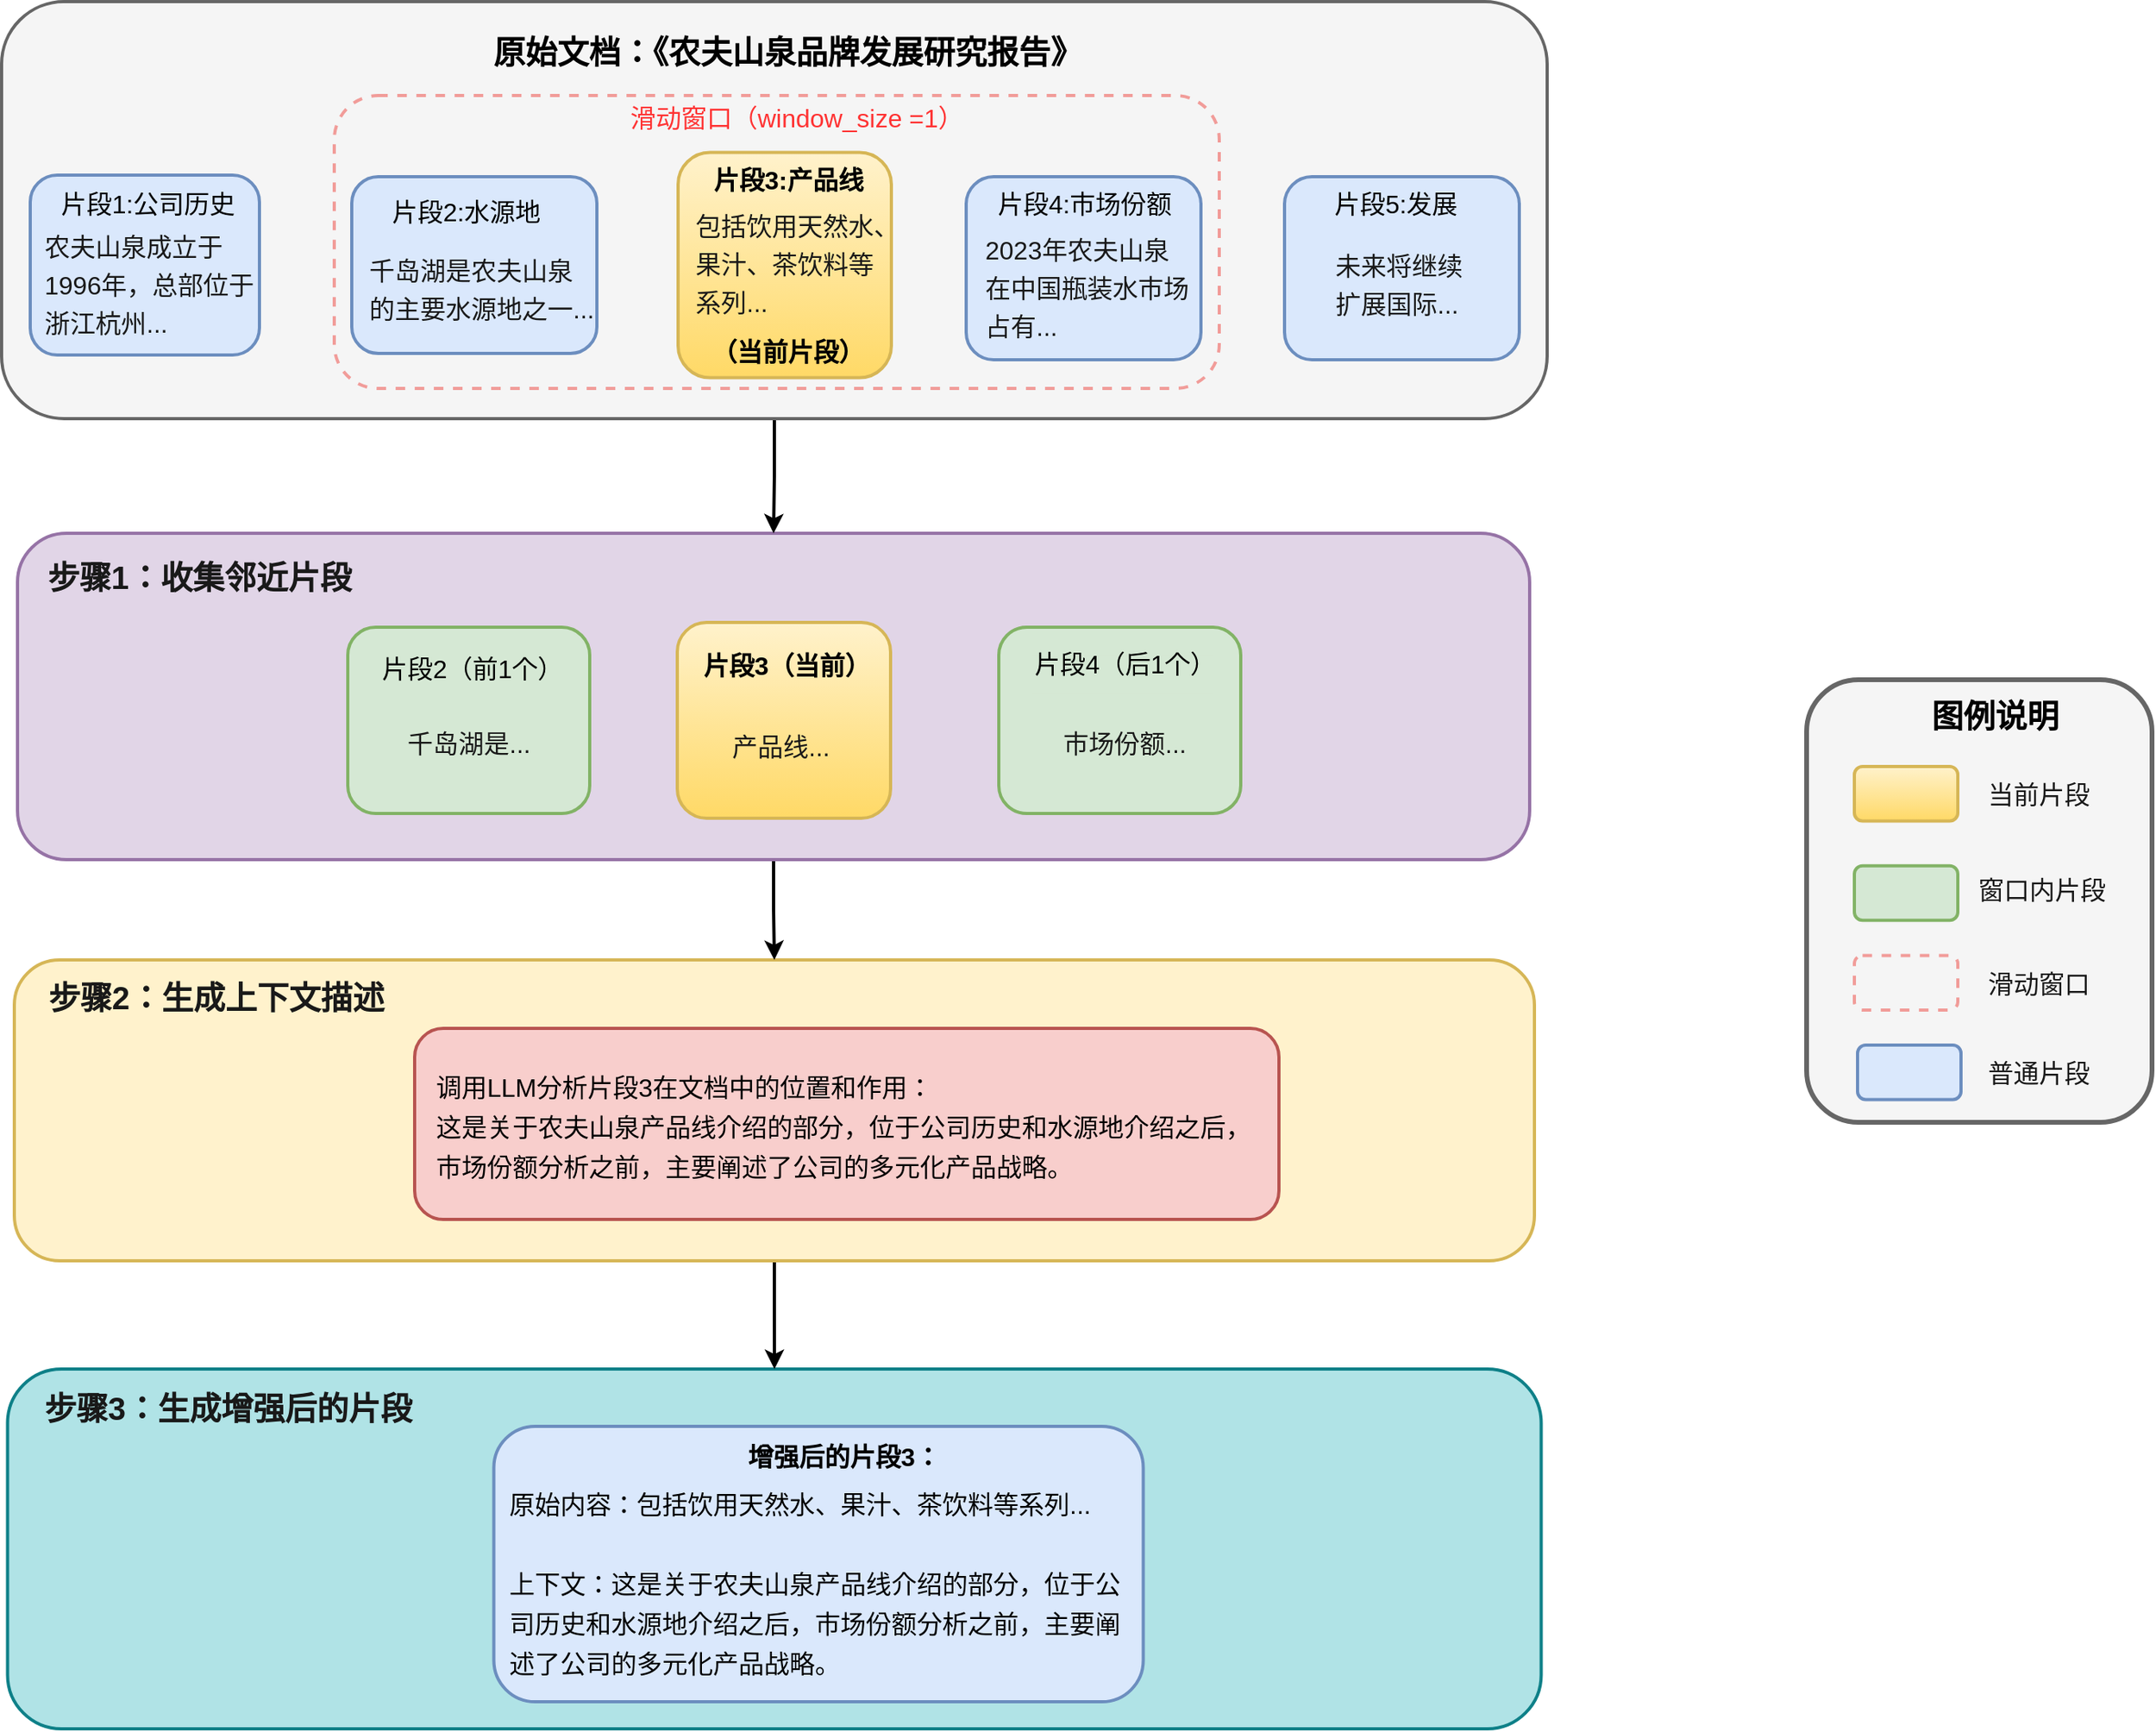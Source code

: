 <mxfile version="28.2.0">
  <diagram name="Page-1" id="fU05geMhdsVDjb5OYTvc">
    <mxGraphModel dx="1852" dy="969" grid="0" gridSize="10" guides="1" tooltips="1" connect="1" arrows="1" fold="1" page="0" pageScale="1" pageWidth="850" pageHeight="1100" math="0" shadow="0">
      <root>
        <mxCell id="0" />
        <mxCell id="1" parent="0" />
        <mxCell id="OnfYdnbRDw-gH4hWLcBK-36" value="" style="rounded=1;whiteSpace=wrap;html=1;fillColor=#b0e3e6;strokeColor=#0e8088;strokeWidth=2;" vertex="1" parent="1">
          <mxGeometry x="-35.25" y="915" width="963.5" height="226" as="geometry" />
        </mxCell>
        <mxCell id="OnfYdnbRDw-gH4hWLcBK-37" style="edgeStyle=orthogonalEdgeStyle;rounded=0;orthogonalLoop=1;jettySize=auto;html=1;exitX=0.5;exitY=1;exitDx=0;exitDy=0;strokeWidth=2;" edge="1" parent="1" source="OnfYdnbRDw-gH4hWLcBK-33" target="OnfYdnbRDw-gH4hWLcBK-36">
          <mxGeometry relative="1" as="geometry" />
        </mxCell>
        <mxCell id="OnfYdnbRDw-gH4hWLcBK-33" value="" style="rounded=1;whiteSpace=wrap;html=1;fillColor=#fff2cc;strokeColor=#d6b656;strokeWidth=2;" vertex="1" parent="1">
          <mxGeometry x="-31" y="658" width="955" height="189" as="geometry" />
        </mxCell>
        <mxCell id="OnfYdnbRDw-gH4hWLcBK-35" style="edgeStyle=orthogonalEdgeStyle;rounded=0;orthogonalLoop=1;jettySize=auto;html=1;exitX=0.5;exitY=1;exitDx=0;exitDy=0;strokeWidth=2;" edge="1" parent="1" source="OnfYdnbRDw-gH4hWLcBK-30" target="OnfYdnbRDw-gH4hWLcBK-33">
          <mxGeometry relative="1" as="geometry" />
        </mxCell>
        <mxCell id="OnfYdnbRDw-gH4hWLcBK-30" value="" style="rounded=1;whiteSpace=wrap;html=1;fillColor=#e1d5e7;strokeColor=#9673a6;strokeWidth=2;" vertex="1" parent="1">
          <mxGeometry x="-29" y="390" width="950" height="205" as="geometry" />
        </mxCell>
        <mxCell id="OnfYdnbRDw-gH4hWLcBK-32" style="edgeStyle=orthogonalEdgeStyle;rounded=0;orthogonalLoop=1;jettySize=auto;html=1;exitX=0.5;exitY=1;exitDx=0;exitDy=0;strokeWidth=2;" edge="1" parent="1" source="OnfYdnbRDw-gH4hWLcBK-26" target="OnfYdnbRDw-gH4hWLcBK-30">
          <mxGeometry relative="1" as="geometry" />
        </mxCell>
        <mxCell id="OnfYdnbRDw-gH4hWLcBK-26" value="" style="rounded=1;whiteSpace=wrap;html=1;fillColor=#f5f5f5;fontColor=#333333;strokeColor=#666666;strokeWidth=2;" vertex="1" parent="1">
          <mxGeometry x="-39" y="56" width="971" height="262" as="geometry" />
        </mxCell>
        <mxCell id="OnfYdnbRDw-gH4hWLcBK-23" value="" style="rounded=1;whiteSpace=wrap;html=1;dashed=1;strokeWidth=2;strokeColor=#F19C99;fillColor=none;" vertex="1" parent="1">
          <mxGeometry x="170" y="115" width="556" height="184" as="geometry" />
        </mxCell>
        <mxCell id="OnfYdnbRDw-gH4hWLcBK-7" value="" style="rounded=1;whiteSpace=wrap;html=1;strokeWidth=2;fillColor=#dae8fc;strokeColor=#6c8ebf;" vertex="1" parent="1">
          <mxGeometry x="767" y="166" width="147.5" height="115" as="geometry" />
        </mxCell>
        <mxCell id="OnfYdnbRDw-gH4hWLcBK-6" value="" style="rounded=1;whiteSpace=wrap;html=1;strokeWidth=2;fillColor=#dae8fc;strokeColor=#6c8ebf;" vertex="1" parent="1">
          <mxGeometry x="567" y="166" width="147.5" height="115" as="geometry" />
        </mxCell>
        <mxCell id="OnfYdnbRDw-gH4hWLcBK-5" value="" style="rounded=1;whiteSpace=wrap;html=1;strokeWidth=2;fillColor=#fff2cc;strokeColor=#d6b656;gradientColor=#ffd966;" vertex="1" parent="1">
          <mxGeometry x="386" y="150.75" width="134" height="141.5" as="geometry" />
        </mxCell>
        <mxCell id="OnfYdnbRDw-gH4hWLcBK-4" value="" style="rounded=1;whiteSpace=wrap;html=1;strokeWidth=2;fillColor=#dae8fc;strokeColor=#6c8ebf;" vertex="1" parent="1">
          <mxGeometry x="181" y="166" width="154" height="111" as="geometry" />
        </mxCell>
        <mxCell id="OnfYdnbRDw-gH4hWLcBK-3" value="" style="rounded=1;whiteSpace=wrap;html=1;strokeWidth=2;fillColor=#dae8fc;strokeColor=#6c8ebf;" vertex="1" parent="1">
          <mxGeometry x="-21" y="165" width="144" height="113" as="geometry" />
        </mxCell>
        <mxCell id="0KO5zPI1rOB74gBpKULq-1" value="&lt;font style=&quot;font-size: 16px;&quot;&gt;片段1:公司历史&lt;/font&gt;&lt;div&gt;&lt;br&gt;&lt;/div&gt;" style="text;html=1;align=center;verticalAlign=middle;whiteSpace=wrap;rounded=0;" parent="1" vertex="1">
          <mxGeometry x="-9" y="181.5" width="124" height="16" as="geometry" />
        </mxCell>
        <mxCell id="0KO5zPI1rOB74gBpKULq-2" value="&lt;div style=&quot;font-size: 16px; line-height: 24px; white-space: pre;&quot;&gt;&lt;span&gt;&lt;font face=&quot;Helvetica&quot; style=&quot;color: rgb(25, 25, 25);&quot;&gt;农夫山泉成立于&lt;/font&gt;&lt;/span&gt;&lt;/div&gt;&lt;div style=&quot;font-size: 16px; line-height: 24px; white-space: pre;&quot;&gt;&lt;span&gt;&lt;font face=&quot;Helvetica&quot; style=&quot;color: rgb(25, 25, 25);&quot;&gt;1996年，总部位于&lt;/font&gt;&lt;/span&gt;&lt;/div&gt;&lt;div style=&quot;font-size: 16px; line-height: 24px; white-space: pre;&quot;&gt;&lt;span&gt;&lt;font face=&quot;Helvetica&quot; style=&quot;color: rgb(25, 25, 25);&quot;&gt;浙江杭州...&lt;/font&gt;&lt;/span&gt;&lt;/div&gt;" style="text;html=1;align=left;verticalAlign=middle;whiteSpace=wrap;rounded=0;" parent="1" vertex="1">
          <mxGeometry x="-14.5" y="199.5" width="121" height="69" as="geometry" />
        </mxCell>
        <mxCell id="0KO5zPI1rOB74gBpKULq-3" value="&lt;font style=&quot;font-size: 16px;&quot;&gt;片段2:水源地&lt;/font&gt;&lt;div&gt;&lt;br&gt;&lt;/div&gt;" style="text;html=1;align=center;verticalAlign=middle;whiteSpace=wrap;rounded=0;" parent="1" vertex="1">
          <mxGeometry x="193" y="182" width="120" height="25" as="geometry" />
        </mxCell>
        <mxCell id="0KO5zPI1rOB74gBpKULq-4" value="&lt;div style=&quot;font-size: 16px; line-height: 24px; white-space: pre;&quot;&gt;&lt;div style=&quot;line-height: 24px;&quot;&gt;&lt;span&gt;&lt;font face=&quot;Helvetica&quot; style=&quot;color: rgb(25, 25, 25);&quot;&gt;千岛湖是农夫山泉&lt;/font&gt;&lt;/span&gt;&lt;/div&gt;&lt;div style=&quot;line-height: 24px;&quot;&gt;&lt;span&gt;&lt;font face=&quot;Helvetica&quot; style=&quot;color: rgb(25, 25, 25);&quot;&gt;的主要水源地之一...&lt;/font&gt;&lt;/span&gt;&lt;/div&gt;&lt;/div&gt;" style="text;html=1;align=left;verticalAlign=middle;whiteSpace=wrap;rounded=0;" parent="1" vertex="1">
          <mxGeometry x="189.5" y="207" width="137" height="59" as="geometry" />
        </mxCell>
        <mxCell id="0KO5zPI1rOB74gBpKULq-5" value="&lt;font style=&quot;font-size: 16px;&quot;&gt;&lt;b&gt;片段3:产品线&lt;/b&gt;&lt;/font&gt;&lt;div&gt;&lt;br&gt;&lt;/div&gt;" style="text;html=1;align=center;verticalAlign=middle;whiteSpace=wrap;rounded=0;" parent="1" vertex="1">
          <mxGeometry x="398.5" y="163.25" width="113" height="23.5" as="geometry" />
        </mxCell>
        <mxCell id="0KO5zPI1rOB74gBpKULq-6" value="&lt;div style=&quot;font-size: 16px; line-height: 24px; white-space: pre;&quot;&gt;&lt;div style=&quot;line-height: 24px;&quot;&gt;&lt;div style=&quot;line-height: 24px;&quot;&gt;&lt;font style=&quot;color: rgb(25, 25, 25);&quot; face=&quot;Helvetica&quot;&gt;包括饮用天然水、&lt;/font&gt;&lt;/div&gt;&lt;div style=&quot;line-height: 24px;&quot;&gt;&lt;font style=&quot;color: rgb(25, 25, 25);&quot; face=&quot;Helvetica&quot;&gt;果汁、茶饮料等&lt;/font&gt;&lt;/div&gt;&lt;div style=&quot;line-height: 24px;&quot;&gt;&lt;font style=&quot;color: rgb(25, 25, 25);&quot; face=&quot;Helvetica&quot;&gt;系列...&lt;/font&gt;&lt;/div&gt;&lt;/div&gt;&lt;/div&gt;" style="text;html=1;align=left;verticalAlign=middle;whiteSpace=wrap;rounded=0;" parent="1" vertex="1">
          <mxGeometry x="394.5" y="186.75" width="117" height="68.5" as="geometry" />
        </mxCell>
        <mxCell id="0KO5zPI1rOB74gBpKULq-7" value="&lt;font style=&quot;font-size: 16px;&quot;&gt;片段4:市场份额&lt;/font&gt;&lt;div&gt;&lt;br&gt;&lt;/div&gt;" style="text;html=1;align=center;verticalAlign=middle;whiteSpace=wrap;rounded=0;" parent="1" vertex="1">
          <mxGeometry x="580.5" y="179" width="120.5" height="21" as="geometry" />
        </mxCell>
        <mxCell id="0KO5zPI1rOB74gBpKULq-8" value="&lt;div style=&quot;font-size: 16px; line-height: 24px; white-space: pre;&quot;&gt;&lt;div style=&quot;line-height: 24px;&quot;&gt;&lt;div style=&quot;line-height: 24px;&quot;&gt;&lt;div style=&quot;line-height: 24px;&quot;&gt;&lt;span&gt;&lt;font face=&quot;Helvetica&quot; style=&quot;color: rgb(25, 25, 25);&quot;&gt;2023年农夫山泉&lt;/font&gt;&lt;/span&gt;&lt;/div&gt;&lt;div style=&quot;line-height: 24px;&quot;&gt;&lt;span&gt;&lt;font face=&quot;Helvetica&quot; style=&quot;color: rgb(25, 25, 25);&quot;&gt;在中国瓶装水市场&lt;/font&gt;&lt;/span&gt;&lt;/div&gt;&lt;div style=&quot;line-height: 24px;&quot;&gt;&lt;span&gt;&lt;font face=&quot;Helvetica&quot; style=&quot;color: rgb(25, 25, 25);&quot;&gt;占有...&lt;/font&gt;&lt;/span&gt;&lt;/div&gt;&lt;/div&gt;&lt;/div&gt;&lt;/div&gt;" style="text;html=1;align=left;verticalAlign=middle;whiteSpace=wrap;rounded=0;" parent="1" vertex="1">
          <mxGeometry x="576.5" y="199.5" width="129.5" height="73.5" as="geometry" />
        </mxCell>
        <mxCell id="0KO5zPI1rOB74gBpKULq-9" value="&lt;font style=&quot;font-size: 16px;&quot;&gt;片段5:发展&lt;/font&gt;&lt;div&gt;&lt;br&gt;&lt;/div&gt;" style="text;html=1;align=center;verticalAlign=middle;whiteSpace=wrap;rounded=0;" parent="1" vertex="1">
          <mxGeometry x="779.75" y="175.75" width="114.25" height="27.5" as="geometry" />
        </mxCell>
        <mxCell id="0KO5zPI1rOB74gBpKULq-10" value="&lt;div style=&quot;font-size: 16px; line-height: 24px; white-space: pre;&quot;&gt;&lt;div style=&quot;line-height: 24px;&quot;&gt;&lt;div style=&quot;line-height: 24px;&quot;&gt;&lt;div style=&quot;line-height: 24px;&quot;&gt;&lt;div style=&quot;line-height: 24px;&quot;&gt;&lt;font style=&quot;color: rgb(25, 25, 25);&quot; face=&quot;Helvetica&quot;&gt;未来将继续&lt;/font&gt;&lt;/div&gt;&lt;div style=&quot;line-height: 24px;&quot;&gt;&lt;font style=&quot;color: rgb(25, 25, 25);&quot; face=&quot;Helvetica&quot;&gt;扩展国际...&lt;/font&gt;&lt;/div&gt;&lt;/div&gt;&lt;/div&gt;&lt;/div&gt;&lt;/div&gt;" style="text;html=1;align=left;verticalAlign=middle;whiteSpace=wrap;rounded=0;" parent="1" vertex="1">
          <mxGeometry x="796.75" y="206" width="88" height="56" as="geometry" />
        </mxCell>
        <mxCell id="0KO5zPI1rOB74gBpKULq-11" value="&lt;div&gt;&lt;div style=&quot;line-height: 24px; white-space: pre;&quot;&gt;&lt;font face=&quot;Helvetica&quot; style=&quot;color: rgb(25, 25, 25); font-size: 20px;&quot;&gt;&lt;b style=&quot;&quot;&gt;步骤1：收集邻近片段&lt;/b&gt;&lt;/font&gt;&lt;/div&gt;&lt;/div&gt;" style="text;html=1;align=center;verticalAlign=middle;whiteSpace=wrap;rounded=0;" parent="1" vertex="1">
          <mxGeometry x="-17.5" y="401" width="204.5" height="36" as="geometry" />
        </mxCell>
        <mxCell id="0KO5zPI1rOB74gBpKULq-12" value="&lt;div style=&quot;line-height: 24px;&quot;&gt;&lt;font style=&quot;font-size: 20px;&quot; color=&quot;#191919&quot;&gt;&lt;span style=&quot;white-space: pre;&quot;&gt;&lt;b style=&quot;&quot;&gt;步骤2：生成上下文描述&lt;/b&gt;&lt;/span&gt;&lt;/font&gt;&lt;/div&gt;" style="text;html=1;align=center;verticalAlign=middle;whiteSpace=wrap;rounded=0;" parent="1" vertex="1">
          <mxGeometry x="-14" y="665" width="220" height="36" as="geometry" />
        </mxCell>
        <mxCell id="0KO5zPI1rOB74gBpKULq-13" value="&lt;div style=&quot;line-height: 24px;&quot;&gt;&lt;font style=&quot;font-size: 20px;&quot; color=&quot;#191919&quot;&gt;&lt;span style=&quot;white-space: pre;&quot;&gt;&lt;b style=&quot;&quot;&gt;步骤3：生成增强后的片段&lt;/b&gt;&lt;/span&gt;&lt;/font&gt;&lt;/div&gt;" style="text;html=1;align=center;verticalAlign=middle;whiteSpace=wrap;rounded=0;" parent="1" vertex="1">
          <mxGeometry x="-20.75" y="919" width="249" height="44" as="geometry" />
        </mxCell>
        <mxCell id="OnfYdnbRDw-gH4hWLcBK-2" value="&lt;font style=&quot;font-size: 20px;&quot;&gt;&lt;b&gt;原始文档：《农夫山泉品牌发展研究报告》&lt;/b&gt;&lt;/font&gt;" style="text;html=1;align=center;verticalAlign=middle;whiteSpace=wrap;rounded=0;" vertex="1" parent="1">
          <mxGeometry x="269" y="72" width="372" height="30" as="geometry" />
        </mxCell>
        <mxCell id="OnfYdnbRDw-gH4hWLcBK-8" value="" style="rounded=1;whiteSpace=wrap;html=1;strokeWidth=2;fillColor=#d5e8d4;strokeColor=#82b366;" vertex="1" parent="1">
          <mxGeometry x="178.5" y="449" width="152" height="117" as="geometry" />
        </mxCell>
        <mxCell id="OnfYdnbRDw-gH4hWLcBK-9" value="&lt;font style=&quot;font-size: 16px;&quot;&gt;片段2（前1个）&lt;/font&gt;&lt;div&gt;&lt;br&gt;&lt;/div&gt;" style="text;html=1;align=center;verticalAlign=middle;whiteSpace=wrap;rounded=0;fillColor=#d5e8d4;strokeColor=none;" vertex="1" parent="1">
          <mxGeometry x="199.25" y="471" width="113" height="21" as="geometry" />
        </mxCell>
        <mxCell id="OnfYdnbRDw-gH4hWLcBK-10" value="&lt;div style=&quot;font-size: 16px; line-height: 24px; white-space: pre;&quot;&gt;&lt;div style=&quot;line-height: 24px;&quot;&gt;&lt;span&gt;&lt;font face=&quot;Helvetica&quot; style=&quot;color: rgb(25, 25, 25);&quot;&gt;千岛湖是&lt;/font&gt;&lt;/span&gt;&lt;span style=&quot;color: light-dark(rgb(25, 25, 25), rgb(216, 216, 216)); background-color: transparent;&quot;&gt;...&lt;/span&gt;&lt;/div&gt;&lt;/div&gt;" style="text;html=1;align=left;verticalAlign=middle;whiteSpace=wrap;rounded=0;fillColor=#d5e8d4;strokeColor=none;" vertex="1" parent="1">
          <mxGeometry x="213.5" y="495" width="78.75" height="53" as="geometry" />
        </mxCell>
        <mxCell id="OnfYdnbRDw-gH4hWLcBK-11" value="" style="rounded=1;whiteSpace=wrap;html=1;strokeWidth=2;fillColor=#fff2cc;strokeColor=#d6b656;gradientColor=#ffd966;" vertex="1" parent="1">
          <mxGeometry x="385.5" y="446" width="134" height="123" as="geometry" />
        </mxCell>
        <mxCell id="OnfYdnbRDw-gH4hWLcBK-12" value="&lt;font style=&quot;font-size: 16px;&quot;&gt;&lt;b&gt;片段3（当前）&lt;/b&gt;&lt;/font&gt;&lt;div&gt;&lt;br&gt;&lt;/div&gt;" style="text;html=1;align=center;verticalAlign=middle;whiteSpace=wrap;rounded=0;" vertex="1" parent="1">
          <mxGeometry x="400.75" y="466" width="103.5" height="27.5" as="geometry" />
        </mxCell>
        <mxCell id="OnfYdnbRDw-gH4hWLcBK-13" value="&lt;div style=&quot;font-size: 16px; line-height: 24px; white-space: pre;&quot;&gt;&lt;div style=&quot;line-height: 24px;&quot;&gt;&lt;div style=&quot;line-height: 24px;&quot;&gt;&lt;font color=&quot;#191919&quot;&gt;产品线...&lt;/font&gt;&lt;/div&gt;&lt;/div&gt;&lt;/div&gt;" style="text;html=1;align=left;verticalAlign=middle;whiteSpace=wrap;rounded=0;" vertex="1" parent="1">
          <mxGeometry x="418" y="493.5" width="69" height="60" as="geometry" />
        </mxCell>
        <mxCell id="OnfYdnbRDw-gH4hWLcBK-14" value="" style="rounded=1;whiteSpace=wrap;html=1;strokeWidth=2;fillColor=#d5e8d4;strokeColor=#82b366;" vertex="1" parent="1">
          <mxGeometry x="587.5" y="449" width="152" height="117" as="geometry" />
        </mxCell>
        <mxCell id="OnfYdnbRDw-gH4hWLcBK-15" value="&lt;font style=&quot;font-size: 16px;&quot;&gt;片段4（后1个）&lt;/font&gt;&lt;div&gt;&lt;br&gt;&lt;/div&gt;" style="text;html=1;align=center;verticalAlign=middle;whiteSpace=wrap;rounded=0;fillColor=#d5e8d4;strokeColor=none;" vertex="1" parent="1">
          <mxGeometry x="608.5" y="467.25" width="114" height="23" as="geometry" />
        </mxCell>
        <mxCell id="OnfYdnbRDw-gH4hWLcBK-16" value="&lt;div style=&quot;font-size: 16px; line-height: 24px; white-space: pre;&quot;&gt;&lt;div style=&quot;line-height: 24px;&quot;&gt;&lt;span style=&quot;color: light-dark(rgb(25, 25, 25), rgb(216, 216, 216)); background-color: transparent;&quot;&gt;市场份额...&lt;/span&gt;&lt;/div&gt;&lt;/div&gt;" style="text;html=1;align=left;verticalAlign=middle;whiteSpace=wrap;rounded=0;fillColor=#d5e8d4;strokeColor=none;" vertex="1" parent="1">
          <mxGeometry x="626" y="497" width="75" height="49" as="geometry" />
        </mxCell>
        <mxCell id="OnfYdnbRDw-gH4hWLcBK-17" value="" style="rounded=1;whiteSpace=wrap;html=1;strokeWidth=2;fillColor=#f8cecc;strokeColor=#b85450;" vertex="1" parent="1">
          <mxGeometry x="220.5" y="701" width="543" height="120" as="geometry" />
        </mxCell>
        <mxCell id="OnfYdnbRDw-gH4hWLcBK-19" value="&lt;div style=&quot;line-height: 24px;&quot;&gt;&lt;div style=&quot;line-height: 24px;&quot;&gt;&lt;span style=&quot;font-size: 16px; white-space: pre;&quot;&gt;调用LLM分析片段3在文档中的位置和作用：&lt;/span&gt;&lt;/div&gt;&lt;div style=&quot;line-height: 24px;&quot;&gt;&lt;span style=&quot;font-size: 16px; white-space: pre;&quot;&gt;这是关于农夫山泉产品线介绍的部分，位于公司历史和水源地介绍之后，&lt;/span&gt;&lt;/div&gt;&lt;div style=&quot;line-height: 24px;&quot;&gt;&lt;span style=&quot;font-size: 16px; white-space: pre;&quot;&gt;市场份额分析之前，主要阐述了公司的多元化产品战略。&lt;/span&gt;&lt;/div&gt;&lt;/div&gt;" style="text;html=1;align=left;verticalAlign=middle;whiteSpace=wrap;rounded=0;fillColor=none;strokeColor=none;" vertex="1" parent="1">
          <mxGeometry x="231.5" y="715" width="521" height="98" as="geometry" />
        </mxCell>
        <mxCell id="OnfYdnbRDw-gH4hWLcBK-20" value="" style="rounded=1;whiteSpace=wrap;html=1;strokeWidth=2;fillColor=#dae8fc;strokeColor=#6c8ebf;" vertex="1" parent="1">
          <mxGeometry x="270.25" y="951" width="408" height="173" as="geometry" />
        </mxCell>
        <mxCell id="OnfYdnbRDw-gH4hWLcBK-21" value="&lt;div style=&quot;line-height: 24px;&quot;&gt;&lt;div style=&quot;line-height: 24px;&quot;&gt;&lt;span style=&quot;font-size: 16px; white-space: pre;&quot;&gt;&lt;b&gt;增强后的片段3：&lt;/b&gt;&lt;/span&gt;&lt;/div&gt;&lt;/div&gt;" style="text;html=1;align=left;verticalAlign=middle;whiteSpace=wrap;rounded=0;fillColor=none;strokeColor=none;" vertex="1" parent="1">
          <mxGeometry x="428.38" y="954" width="114.75" height="34" as="geometry" />
        </mxCell>
        <mxCell id="OnfYdnbRDw-gH4hWLcBK-22" value="&lt;div style=&quot;line-height: 24px;&quot;&gt;&lt;div style=&quot;line-height: 24px;&quot;&gt;&lt;span style=&quot;white-space: pre;&quot;&gt;&lt;font style=&quot;font-size: 16px;&quot;&gt;原始内容：包括饮用天然水、果汁、茶饮料等系列...&lt;/font&gt;&lt;/span&gt;&lt;/div&gt;&lt;div style=&quot;line-height: 24px;&quot;&gt;&lt;span style=&quot;white-space: pre;&quot;&gt;&lt;font style=&quot;font-size: 16px;&quot;&gt;&lt;br&gt;&lt;/font&gt;&lt;/span&gt;&lt;/div&gt;&lt;div style=&quot;line-height: 24px;&quot;&gt;&lt;font style=&quot;font-size: 16px;&quot;&gt;上下文：这是关于农夫山泉产品线介绍的部分，位于公司历史和水源地介绍之后，市场份额分析之前，主要阐述了公司的多元化产品战略。&lt;/font&gt;&lt;/div&gt;&lt;/div&gt;" style="text;html=1;align=left;verticalAlign=middle;whiteSpace=wrap;rounded=0;fillColor=none;strokeColor=none;" vertex="1" parent="1">
          <mxGeometry x="278" y="993" width="385.5" height="116" as="geometry" />
        </mxCell>
        <mxCell id="OnfYdnbRDw-gH4hWLcBK-24" value="&lt;div style=&quot;font-size: 16px; line-height: 24px; white-space: pre;&quot;&gt;&lt;div style=&quot;line-height: 24px;&quot;&gt;&lt;font style=&quot;color: rgb(255, 51, 51);&quot;&gt;滑动窗口（window_size =1）&lt;/font&gt;&lt;/div&gt;&lt;/div&gt;" style="text;html=1;align=left;verticalAlign=middle;whiteSpace=wrap;rounded=0;" vertex="1" parent="1">
          <mxGeometry x="354.25" y="118" width="204.5" height="22" as="geometry" />
        </mxCell>
        <mxCell id="OnfYdnbRDw-gH4hWLcBK-25" value="&lt;div&gt;&lt;span style=&quot;font-size: 16px;&quot;&gt;&lt;b&gt;（当前片段）&lt;/b&gt;&lt;/span&gt;&lt;/div&gt;" style="text;html=1;align=center;verticalAlign=middle;whiteSpace=wrap;rounded=0;" vertex="1" parent="1">
          <mxGeometry x="406" y="266.75" width="94" height="19" as="geometry" />
        </mxCell>
        <mxCell id="OnfYdnbRDw-gH4hWLcBK-38" value="" style="rounded=1;whiteSpace=wrap;html=1;fillColor=#f5f5f5;fontColor=#333333;strokeColor=#666666;strokeWidth=3;" vertex="1" parent="1">
          <mxGeometry x="1095" y="482" width="217" height="278" as="geometry" />
        </mxCell>
        <mxCell id="OnfYdnbRDw-gH4hWLcBK-39" value="&lt;font style=&quot;font-size: 20px;&quot;&gt;&lt;b&gt;图例说明&lt;/b&gt;&lt;/font&gt;" style="text;html=1;align=center;verticalAlign=middle;whiteSpace=wrap;rounded=0;" vertex="1" parent="1">
          <mxGeometry x="1162" y="488.5" width="103" height="30" as="geometry" />
        </mxCell>
        <mxCell id="OnfYdnbRDw-gH4hWLcBK-40" value="" style="rounded=1;whiteSpace=wrap;html=1;fillColor=#fff2cc;gradientColor=#ffd966;strokeColor=#d6b656;strokeWidth=2;" vertex="1" parent="1">
          <mxGeometry x="1125" y="536.5" width="65" height="34.25" as="geometry" />
        </mxCell>
        <mxCell id="OnfYdnbRDw-gH4hWLcBK-41" value="&lt;div style=&quot;font-size: 16px; line-height: 24px; white-space: pre;&quot;&gt;&lt;div style=&quot;line-height: 24px;&quot;&gt;&lt;div style=&quot;line-height: 24px;&quot;&gt;&lt;div style=&quot;line-height: 24px;&quot;&gt;&lt;div style=&quot;line-height: 24px;&quot;&gt;&lt;font color=&quot;#191919&quot;&gt;当前片段&lt;/font&gt;&lt;/div&gt;&lt;/div&gt;&lt;/div&gt;&lt;/div&gt;&lt;/div&gt;" style="text;html=1;align=left;verticalAlign=middle;whiteSpace=wrap;rounded=0;" vertex="1" parent="1">
          <mxGeometry x="1207" y="536.5" width="63" height="34" as="geometry" />
        </mxCell>
        <mxCell id="OnfYdnbRDw-gH4hWLcBK-42" value="" style="rounded=1;whiteSpace=wrap;html=1;fillColor=#d5e8d4;strokeColor=#82b366;strokeWidth=2;" vertex="1" parent="1">
          <mxGeometry x="1125" y="598.88" width="65" height="34.25" as="geometry" />
        </mxCell>
        <mxCell id="OnfYdnbRDw-gH4hWLcBK-43" value="&lt;div style=&quot;font-size: 16px; line-height: 24px; white-space: pre;&quot;&gt;&lt;div style=&quot;line-height: 24px;&quot;&gt;&lt;div style=&quot;line-height: 24px;&quot;&gt;&lt;div style=&quot;line-height: 24px;&quot;&gt;&lt;div style=&quot;line-height: 24px;&quot;&gt;&lt;font color=&quot;#191919&quot;&gt;窗口内片段&lt;/font&gt;&lt;/div&gt;&lt;/div&gt;&lt;/div&gt;&lt;/div&gt;&lt;/div&gt;" style="text;html=1;align=left;verticalAlign=middle;whiteSpace=wrap;rounded=0;" vertex="1" parent="1">
          <mxGeometry x="1201" y="596.5" width="90" height="34" as="geometry" />
        </mxCell>
        <mxCell id="OnfYdnbRDw-gH4hWLcBK-44" value="" style="rounded=1;whiteSpace=wrap;html=1;dashed=1;strokeColor=#F19C99;strokeWidth=2;fillColor=none;" vertex="1" parent="1">
          <mxGeometry x="1125" y="655.25" width="65" height="34.25" as="geometry" />
        </mxCell>
        <mxCell id="OnfYdnbRDw-gH4hWLcBK-45" value="&lt;div style=&quot;font-size: 16px; line-height: 24px; white-space: pre;&quot;&gt;&lt;div style=&quot;line-height: 24px;&quot;&gt;&lt;div style=&quot;line-height: 24px;&quot;&gt;&lt;div style=&quot;line-height: 24px;&quot;&gt;&lt;div style=&quot;line-height: 24px;&quot;&gt;&lt;font color=&quot;#191919&quot;&gt;滑动窗口&lt;/font&gt;&lt;/div&gt;&lt;/div&gt;&lt;/div&gt;&lt;/div&gt;&lt;/div&gt;" style="text;html=1;align=left;verticalAlign=middle;whiteSpace=wrap;rounded=0;" vertex="1" parent="1">
          <mxGeometry x="1207" y="655.5" width="77" height="34" as="geometry" />
        </mxCell>
        <mxCell id="OnfYdnbRDw-gH4hWLcBK-47" value="" style="rounded=1;whiteSpace=wrap;html=1;fillColor=#dae8fc;strokeColor=#6c8ebf;strokeWidth=2;" vertex="1" parent="1">
          <mxGeometry x="1127" y="711.5" width="65" height="34.25" as="geometry" />
        </mxCell>
        <mxCell id="OnfYdnbRDw-gH4hWLcBK-48" value="&lt;div style=&quot;font-size: 16px; line-height: 24px; white-space: pre;&quot;&gt;&lt;div style=&quot;line-height: 24px;&quot;&gt;&lt;div style=&quot;line-height: 24px;&quot;&gt;&lt;div style=&quot;line-height: 24px;&quot;&gt;&lt;div style=&quot;line-height: 24px;&quot;&gt;&lt;font color=&quot;#191919&quot;&gt;普通片段&lt;/font&gt;&lt;/div&gt;&lt;/div&gt;&lt;/div&gt;&lt;/div&gt;&lt;/div&gt;" style="text;html=1;align=left;verticalAlign=middle;whiteSpace=wrap;rounded=0;" vertex="1" parent="1">
          <mxGeometry x="1207" y="711.5" width="69" height="34" as="geometry" />
        </mxCell>
      </root>
    </mxGraphModel>
  </diagram>
</mxfile>
